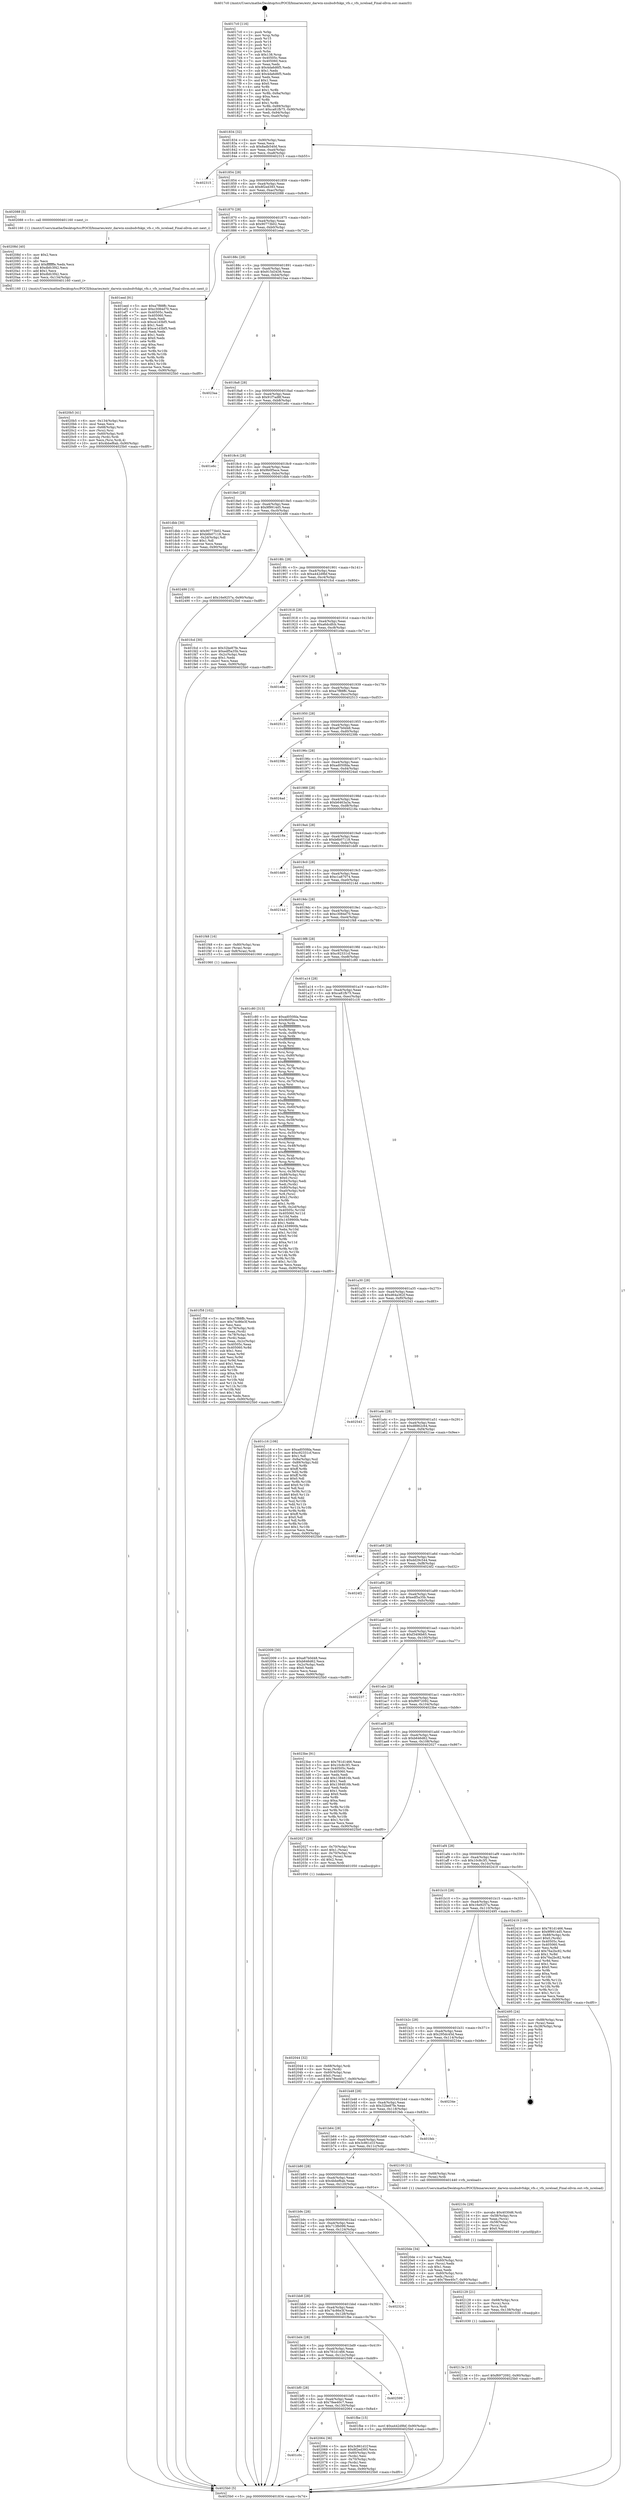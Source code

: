 digraph "0x4017c0" {
  label = "0x4017c0 (/mnt/c/Users/mathe/Desktop/tcc/POCII/binaries/extr_darwin-xnubsdvfskpi_vfs.c_vfs_isreload_Final-ollvm.out::main(0))"
  labelloc = "t"
  node[shape=record]

  Entry [label="",width=0.3,height=0.3,shape=circle,fillcolor=black,style=filled]
  "0x401834" [label="{
     0x401834 [32]\l
     | [instrs]\l
     &nbsp;&nbsp;0x401834 \<+6\>: mov -0x90(%rbp),%eax\l
     &nbsp;&nbsp;0x40183a \<+2\>: mov %eax,%ecx\l
     &nbsp;&nbsp;0x40183c \<+6\>: sub $0x8adb540d,%ecx\l
     &nbsp;&nbsp;0x401842 \<+6\>: mov %eax,-0xa4(%rbp)\l
     &nbsp;&nbsp;0x401848 \<+6\>: mov %ecx,-0xa8(%rbp)\l
     &nbsp;&nbsp;0x40184e \<+6\>: je 0000000000402315 \<main+0xb55\>\l
  }"]
  "0x402315" [label="{
     0x402315\l
  }", style=dashed]
  "0x401854" [label="{
     0x401854 [28]\l
     | [instrs]\l
     &nbsp;&nbsp;0x401854 \<+5\>: jmp 0000000000401859 \<main+0x99\>\l
     &nbsp;&nbsp;0x401859 \<+6\>: mov -0xa4(%rbp),%eax\l
     &nbsp;&nbsp;0x40185f \<+5\>: sub $0x8f2ed393,%eax\l
     &nbsp;&nbsp;0x401864 \<+6\>: mov %eax,-0xac(%rbp)\l
     &nbsp;&nbsp;0x40186a \<+6\>: je 0000000000402088 \<main+0x8c8\>\l
  }"]
  Exit [label="",width=0.3,height=0.3,shape=circle,fillcolor=black,style=filled,peripheries=2]
  "0x402088" [label="{
     0x402088 [5]\l
     | [instrs]\l
     &nbsp;&nbsp;0x402088 \<+5\>: call 0000000000401160 \<next_i\>\l
     | [calls]\l
     &nbsp;&nbsp;0x401160 \{1\} (/mnt/c/Users/mathe/Desktop/tcc/POCII/binaries/extr_darwin-xnubsdvfskpi_vfs.c_vfs_isreload_Final-ollvm.out::next_i)\l
  }"]
  "0x401870" [label="{
     0x401870 [28]\l
     | [instrs]\l
     &nbsp;&nbsp;0x401870 \<+5\>: jmp 0000000000401875 \<main+0xb5\>\l
     &nbsp;&nbsp;0x401875 \<+6\>: mov -0xa4(%rbp),%eax\l
     &nbsp;&nbsp;0x40187b \<+5\>: sub $0x90773b02,%eax\l
     &nbsp;&nbsp;0x401880 \<+6\>: mov %eax,-0xb0(%rbp)\l
     &nbsp;&nbsp;0x401886 \<+6\>: je 0000000000401eed \<main+0x72d\>\l
  }"]
  "0x40213e" [label="{
     0x40213e [15]\l
     | [instrs]\l
     &nbsp;&nbsp;0x40213e \<+10\>: movl $0xf6972092,-0x90(%rbp)\l
     &nbsp;&nbsp;0x402148 \<+5\>: jmp 00000000004025b0 \<main+0xdf0\>\l
  }"]
  "0x401eed" [label="{
     0x401eed [91]\l
     | [instrs]\l
     &nbsp;&nbsp;0x401eed \<+5\>: mov $0xa7f88ffc,%eax\l
     &nbsp;&nbsp;0x401ef2 \<+5\>: mov $0xc3084d70,%ecx\l
     &nbsp;&nbsp;0x401ef7 \<+7\>: mov 0x40505c,%edx\l
     &nbsp;&nbsp;0x401efe \<+7\>: mov 0x405060,%esi\l
     &nbsp;&nbsp;0x401f05 \<+2\>: mov %edx,%edi\l
     &nbsp;&nbsp;0x401f07 \<+6\>: sub $0xce1d3bf5,%edi\l
     &nbsp;&nbsp;0x401f0d \<+3\>: sub $0x1,%edi\l
     &nbsp;&nbsp;0x401f10 \<+6\>: add $0xce1d3bf5,%edi\l
     &nbsp;&nbsp;0x401f16 \<+3\>: imul %edi,%edx\l
     &nbsp;&nbsp;0x401f19 \<+3\>: and $0x1,%edx\l
     &nbsp;&nbsp;0x401f1c \<+3\>: cmp $0x0,%edx\l
     &nbsp;&nbsp;0x401f1f \<+4\>: sete %r8b\l
     &nbsp;&nbsp;0x401f23 \<+3\>: cmp $0xa,%esi\l
     &nbsp;&nbsp;0x401f26 \<+4\>: setl %r9b\l
     &nbsp;&nbsp;0x401f2a \<+3\>: mov %r8b,%r10b\l
     &nbsp;&nbsp;0x401f2d \<+3\>: and %r9b,%r10b\l
     &nbsp;&nbsp;0x401f30 \<+3\>: xor %r9b,%r8b\l
     &nbsp;&nbsp;0x401f33 \<+3\>: or %r8b,%r10b\l
     &nbsp;&nbsp;0x401f36 \<+4\>: test $0x1,%r10b\l
     &nbsp;&nbsp;0x401f3a \<+3\>: cmovne %ecx,%eax\l
     &nbsp;&nbsp;0x401f3d \<+6\>: mov %eax,-0x90(%rbp)\l
     &nbsp;&nbsp;0x401f43 \<+5\>: jmp 00000000004025b0 \<main+0xdf0\>\l
  }"]
  "0x40188c" [label="{
     0x40188c [28]\l
     | [instrs]\l
     &nbsp;&nbsp;0x40188c \<+5\>: jmp 0000000000401891 \<main+0xd1\>\l
     &nbsp;&nbsp;0x401891 \<+6\>: mov -0xa4(%rbp),%eax\l
     &nbsp;&nbsp;0x401897 \<+5\>: sub $0x915d3436,%eax\l
     &nbsp;&nbsp;0x40189c \<+6\>: mov %eax,-0xb4(%rbp)\l
     &nbsp;&nbsp;0x4018a2 \<+6\>: je 00000000004023aa \<main+0xbea\>\l
  }"]
  "0x402129" [label="{
     0x402129 [21]\l
     | [instrs]\l
     &nbsp;&nbsp;0x402129 \<+4\>: mov -0x68(%rbp),%rcx\l
     &nbsp;&nbsp;0x40212d \<+3\>: mov (%rcx),%rcx\l
     &nbsp;&nbsp;0x402130 \<+3\>: mov %rcx,%rdi\l
     &nbsp;&nbsp;0x402133 \<+6\>: mov %eax,-0x138(%rbp)\l
     &nbsp;&nbsp;0x402139 \<+5\>: call 0000000000401030 \<free@plt\>\l
     | [calls]\l
     &nbsp;&nbsp;0x401030 \{1\} (unknown)\l
  }"]
  "0x4023aa" [label="{
     0x4023aa\l
  }", style=dashed]
  "0x4018a8" [label="{
     0x4018a8 [28]\l
     | [instrs]\l
     &nbsp;&nbsp;0x4018a8 \<+5\>: jmp 00000000004018ad \<main+0xed\>\l
     &nbsp;&nbsp;0x4018ad \<+6\>: mov -0xa4(%rbp),%eax\l
     &nbsp;&nbsp;0x4018b3 \<+5\>: sub $0x91f7ad8f,%eax\l
     &nbsp;&nbsp;0x4018b8 \<+6\>: mov %eax,-0xb8(%rbp)\l
     &nbsp;&nbsp;0x4018be \<+6\>: je 0000000000401e6c \<main+0x6ac\>\l
  }"]
  "0x40210c" [label="{
     0x40210c [29]\l
     | [instrs]\l
     &nbsp;&nbsp;0x40210c \<+10\>: movabs $0x4030d6,%rdi\l
     &nbsp;&nbsp;0x402116 \<+4\>: mov -0x58(%rbp),%rcx\l
     &nbsp;&nbsp;0x40211a \<+2\>: mov %eax,(%rcx)\l
     &nbsp;&nbsp;0x40211c \<+4\>: mov -0x58(%rbp),%rcx\l
     &nbsp;&nbsp;0x402120 \<+2\>: mov (%rcx),%esi\l
     &nbsp;&nbsp;0x402122 \<+2\>: mov $0x0,%al\l
     &nbsp;&nbsp;0x402124 \<+5\>: call 0000000000401040 \<printf@plt\>\l
     | [calls]\l
     &nbsp;&nbsp;0x401040 \{1\} (unknown)\l
  }"]
  "0x401e6c" [label="{
     0x401e6c\l
  }", style=dashed]
  "0x4018c4" [label="{
     0x4018c4 [28]\l
     | [instrs]\l
     &nbsp;&nbsp;0x4018c4 \<+5\>: jmp 00000000004018c9 \<main+0x109\>\l
     &nbsp;&nbsp;0x4018c9 \<+6\>: mov -0xa4(%rbp),%eax\l
     &nbsp;&nbsp;0x4018cf \<+5\>: sub $0x9b0f5ece,%eax\l
     &nbsp;&nbsp;0x4018d4 \<+6\>: mov %eax,-0xbc(%rbp)\l
     &nbsp;&nbsp;0x4018da \<+6\>: je 0000000000401dbb \<main+0x5fb\>\l
  }"]
  "0x4020b5" [label="{
     0x4020b5 [41]\l
     | [instrs]\l
     &nbsp;&nbsp;0x4020b5 \<+6\>: mov -0x134(%rbp),%ecx\l
     &nbsp;&nbsp;0x4020bb \<+3\>: imul %eax,%ecx\l
     &nbsp;&nbsp;0x4020be \<+4\>: mov -0x68(%rbp),%rsi\l
     &nbsp;&nbsp;0x4020c2 \<+3\>: mov (%rsi),%rsi\l
     &nbsp;&nbsp;0x4020c5 \<+4\>: mov -0x60(%rbp),%rdi\l
     &nbsp;&nbsp;0x4020c9 \<+3\>: movslq (%rdi),%rdi\l
     &nbsp;&nbsp;0x4020cc \<+3\>: mov %ecx,(%rsi,%rdi,4)\l
     &nbsp;&nbsp;0x4020cf \<+10\>: movl $0x4bbef6ab,-0x90(%rbp)\l
     &nbsp;&nbsp;0x4020d9 \<+5\>: jmp 00000000004025b0 \<main+0xdf0\>\l
  }"]
  "0x401dbb" [label="{
     0x401dbb [30]\l
     | [instrs]\l
     &nbsp;&nbsp;0x401dbb \<+5\>: mov $0x90773b02,%eax\l
     &nbsp;&nbsp;0x401dc0 \<+5\>: mov $0xb6b07118,%ecx\l
     &nbsp;&nbsp;0x401dc5 \<+3\>: mov -0x2d(%rbp),%dl\l
     &nbsp;&nbsp;0x401dc8 \<+3\>: test $0x1,%dl\l
     &nbsp;&nbsp;0x401dcb \<+3\>: cmovne %ecx,%eax\l
     &nbsp;&nbsp;0x401dce \<+6\>: mov %eax,-0x90(%rbp)\l
     &nbsp;&nbsp;0x401dd4 \<+5\>: jmp 00000000004025b0 \<main+0xdf0\>\l
  }"]
  "0x4018e0" [label="{
     0x4018e0 [28]\l
     | [instrs]\l
     &nbsp;&nbsp;0x4018e0 \<+5\>: jmp 00000000004018e5 \<main+0x125\>\l
     &nbsp;&nbsp;0x4018e5 \<+6\>: mov -0xa4(%rbp),%eax\l
     &nbsp;&nbsp;0x4018eb \<+5\>: sub $0x9f9914d5,%eax\l
     &nbsp;&nbsp;0x4018f0 \<+6\>: mov %eax,-0xc0(%rbp)\l
     &nbsp;&nbsp;0x4018f6 \<+6\>: je 0000000000402486 \<main+0xcc6\>\l
  }"]
  "0x40208d" [label="{
     0x40208d [40]\l
     | [instrs]\l
     &nbsp;&nbsp;0x40208d \<+5\>: mov $0x2,%ecx\l
     &nbsp;&nbsp;0x402092 \<+1\>: cltd\l
     &nbsp;&nbsp;0x402093 \<+2\>: idiv %ecx\l
     &nbsp;&nbsp;0x402095 \<+6\>: imul $0xfffffffe,%edx,%ecx\l
     &nbsp;&nbsp;0x40209b \<+6\>: sub $0xdbfc3f42,%ecx\l
     &nbsp;&nbsp;0x4020a1 \<+3\>: add $0x1,%ecx\l
     &nbsp;&nbsp;0x4020a4 \<+6\>: add $0xdbfc3f42,%ecx\l
     &nbsp;&nbsp;0x4020aa \<+6\>: mov %ecx,-0x134(%rbp)\l
     &nbsp;&nbsp;0x4020b0 \<+5\>: call 0000000000401160 \<next_i\>\l
     | [calls]\l
     &nbsp;&nbsp;0x401160 \{1\} (/mnt/c/Users/mathe/Desktop/tcc/POCII/binaries/extr_darwin-xnubsdvfskpi_vfs.c_vfs_isreload_Final-ollvm.out::next_i)\l
  }"]
  "0x402486" [label="{
     0x402486 [15]\l
     | [instrs]\l
     &nbsp;&nbsp;0x402486 \<+10\>: movl $0x16e9257a,-0x90(%rbp)\l
     &nbsp;&nbsp;0x402490 \<+5\>: jmp 00000000004025b0 \<main+0xdf0\>\l
  }"]
  "0x4018fc" [label="{
     0x4018fc [28]\l
     | [instrs]\l
     &nbsp;&nbsp;0x4018fc \<+5\>: jmp 0000000000401901 \<main+0x141\>\l
     &nbsp;&nbsp;0x401901 \<+6\>: mov -0xa4(%rbp),%eax\l
     &nbsp;&nbsp;0x401907 \<+5\>: sub $0xa442d9bf,%eax\l
     &nbsp;&nbsp;0x40190c \<+6\>: mov %eax,-0xc4(%rbp)\l
     &nbsp;&nbsp;0x401912 \<+6\>: je 0000000000401fcd \<main+0x80d\>\l
  }"]
  "0x401c0c" [label="{
     0x401c0c\l
  }", style=dashed]
  "0x401fcd" [label="{
     0x401fcd [30]\l
     | [instrs]\l
     &nbsp;&nbsp;0x401fcd \<+5\>: mov $0x32be87fe,%eax\l
     &nbsp;&nbsp;0x401fd2 \<+5\>: mov $0xedf5a35b,%ecx\l
     &nbsp;&nbsp;0x401fd7 \<+3\>: mov -0x2c(%rbp),%edx\l
     &nbsp;&nbsp;0x401fda \<+3\>: cmp $0x1,%edx\l
     &nbsp;&nbsp;0x401fdd \<+3\>: cmovl %ecx,%eax\l
     &nbsp;&nbsp;0x401fe0 \<+6\>: mov %eax,-0x90(%rbp)\l
     &nbsp;&nbsp;0x401fe6 \<+5\>: jmp 00000000004025b0 \<main+0xdf0\>\l
  }"]
  "0x401918" [label="{
     0x401918 [28]\l
     | [instrs]\l
     &nbsp;&nbsp;0x401918 \<+5\>: jmp 000000000040191d \<main+0x15d\>\l
     &nbsp;&nbsp;0x40191d \<+6\>: mov -0xa4(%rbp),%eax\l
     &nbsp;&nbsp;0x401923 \<+5\>: sub $0xa6dcdfcb,%eax\l
     &nbsp;&nbsp;0x401928 \<+6\>: mov %eax,-0xc8(%rbp)\l
     &nbsp;&nbsp;0x40192e \<+6\>: je 0000000000401ede \<main+0x71e\>\l
  }"]
  "0x402064" [label="{
     0x402064 [36]\l
     | [instrs]\l
     &nbsp;&nbsp;0x402064 \<+5\>: mov $0x3c861d1f,%eax\l
     &nbsp;&nbsp;0x402069 \<+5\>: mov $0x8f2ed393,%ecx\l
     &nbsp;&nbsp;0x40206e \<+4\>: mov -0x60(%rbp),%rdx\l
     &nbsp;&nbsp;0x402072 \<+2\>: mov (%rdx),%esi\l
     &nbsp;&nbsp;0x402074 \<+4\>: mov -0x70(%rbp),%rdx\l
     &nbsp;&nbsp;0x402078 \<+2\>: cmp (%rdx),%esi\l
     &nbsp;&nbsp;0x40207a \<+3\>: cmovl %ecx,%eax\l
     &nbsp;&nbsp;0x40207d \<+6\>: mov %eax,-0x90(%rbp)\l
     &nbsp;&nbsp;0x402083 \<+5\>: jmp 00000000004025b0 \<main+0xdf0\>\l
  }"]
  "0x401ede" [label="{
     0x401ede\l
  }", style=dashed]
  "0x401934" [label="{
     0x401934 [28]\l
     | [instrs]\l
     &nbsp;&nbsp;0x401934 \<+5\>: jmp 0000000000401939 \<main+0x179\>\l
     &nbsp;&nbsp;0x401939 \<+6\>: mov -0xa4(%rbp),%eax\l
     &nbsp;&nbsp;0x40193f \<+5\>: sub $0xa7f88ffc,%eax\l
     &nbsp;&nbsp;0x401944 \<+6\>: mov %eax,-0xcc(%rbp)\l
     &nbsp;&nbsp;0x40194a \<+6\>: je 0000000000402513 \<main+0xd53\>\l
  }"]
  "0x401bf0" [label="{
     0x401bf0 [28]\l
     | [instrs]\l
     &nbsp;&nbsp;0x401bf0 \<+5\>: jmp 0000000000401bf5 \<main+0x435\>\l
     &nbsp;&nbsp;0x401bf5 \<+6\>: mov -0xa4(%rbp),%eax\l
     &nbsp;&nbsp;0x401bfb \<+5\>: sub $0x78ee40c7,%eax\l
     &nbsp;&nbsp;0x401c00 \<+6\>: mov %eax,-0x130(%rbp)\l
     &nbsp;&nbsp;0x401c06 \<+6\>: je 0000000000402064 \<main+0x8a4\>\l
  }"]
  "0x402513" [label="{
     0x402513\l
  }", style=dashed]
  "0x401950" [label="{
     0x401950 [28]\l
     | [instrs]\l
     &nbsp;&nbsp;0x401950 \<+5\>: jmp 0000000000401955 \<main+0x195\>\l
     &nbsp;&nbsp;0x401955 \<+6\>: mov -0xa4(%rbp),%eax\l
     &nbsp;&nbsp;0x40195b \<+5\>: sub $0xa87b0d48,%eax\l
     &nbsp;&nbsp;0x401960 \<+6\>: mov %eax,-0xd0(%rbp)\l
     &nbsp;&nbsp;0x401966 \<+6\>: je 000000000040239b \<main+0xbdb\>\l
  }"]
  "0x402599" [label="{
     0x402599\l
  }", style=dashed]
  "0x40239b" [label="{
     0x40239b\l
  }", style=dashed]
  "0x40196c" [label="{
     0x40196c [28]\l
     | [instrs]\l
     &nbsp;&nbsp;0x40196c \<+5\>: jmp 0000000000401971 \<main+0x1b1\>\l
     &nbsp;&nbsp;0x401971 \<+6\>: mov -0xa4(%rbp),%eax\l
     &nbsp;&nbsp;0x401977 \<+5\>: sub $0xad050fda,%eax\l
     &nbsp;&nbsp;0x40197c \<+6\>: mov %eax,-0xd4(%rbp)\l
     &nbsp;&nbsp;0x401982 \<+6\>: je 00000000004024ad \<main+0xced\>\l
  }"]
  "0x402044" [label="{
     0x402044 [32]\l
     | [instrs]\l
     &nbsp;&nbsp;0x402044 \<+4\>: mov -0x68(%rbp),%rdi\l
     &nbsp;&nbsp;0x402048 \<+3\>: mov %rax,(%rdi)\l
     &nbsp;&nbsp;0x40204b \<+4\>: mov -0x60(%rbp),%rax\l
     &nbsp;&nbsp;0x40204f \<+6\>: movl $0x0,(%rax)\l
     &nbsp;&nbsp;0x402055 \<+10\>: movl $0x78ee40c7,-0x90(%rbp)\l
     &nbsp;&nbsp;0x40205f \<+5\>: jmp 00000000004025b0 \<main+0xdf0\>\l
  }"]
  "0x4024ad" [label="{
     0x4024ad\l
  }", style=dashed]
  "0x401988" [label="{
     0x401988 [28]\l
     | [instrs]\l
     &nbsp;&nbsp;0x401988 \<+5\>: jmp 000000000040198d \<main+0x1cd\>\l
     &nbsp;&nbsp;0x40198d \<+6\>: mov -0xa4(%rbp),%eax\l
     &nbsp;&nbsp;0x401993 \<+5\>: sub $0xb6463a3a,%eax\l
     &nbsp;&nbsp;0x401998 \<+6\>: mov %eax,-0xd8(%rbp)\l
     &nbsp;&nbsp;0x40199e \<+6\>: je 000000000040218a \<main+0x9ca\>\l
  }"]
  "0x401bd4" [label="{
     0x401bd4 [28]\l
     | [instrs]\l
     &nbsp;&nbsp;0x401bd4 \<+5\>: jmp 0000000000401bd9 \<main+0x419\>\l
     &nbsp;&nbsp;0x401bd9 \<+6\>: mov -0xa4(%rbp),%eax\l
     &nbsp;&nbsp;0x401bdf \<+5\>: sub $0x781d1466,%eax\l
     &nbsp;&nbsp;0x401be4 \<+6\>: mov %eax,-0x12c(%rbp)\l
     &nbsp;&nbsp;0x401bea \<+6\>: je 0000000000402599 \<main+0xdd9\>\l
  }"]
  "0x40218a" [label="{
     0x40218a\l
  }", style=dashed]
  "0x4019a4" [label="{
     0x4019a4 [28]\l
     | [instrs]\l
     &nbsp;&nbsp;0x4019a4 \<+5\>: jmp 00000000004019a9 \<main+0x1e9\>\l
     &nbsp;&nbsp;0x4019a9 \<+6\>: mov -0xa4(%rbp),%eax\l
     &nbsp;&nbsp;0x4019af \<+5\>: sub $0xb6b07118,%eax\l
     &nbsp;&nbsp;0x4019b4 \<+6\>: mov %eax,-0xdc(%rbp)\l
     &nbsp;&nbsp;0x4019ba \<+6\>: je 0000000000401dd9 \<main+0x619\>\l
  }"]
  "0x401fbe" [label="{
     0x401fbe [15]\l
     | [instrs]\l
     &nbsp;&nbsp;0x401fbe \<+10\>: movl $0xa442d9bf,-0x90(%rbp)\l
     &nbsp;&nbsp;0x401fc8 \<+5\>: jmp 00000000004025b0 \<main+0xdf0\>\l
  }"]
  "0x401dd9" [label="{
     0x401dd9\l
  }", style=dashed]
  "0x4019c0" [label="{
     0x4019c0 [28]\l
     | [instrs]\l
     &nbsp;&nbsp;0x4019c0 \<+5\>: jmp 00000000004019c5 \<main+0x205\>\l
     &nbsp;&nbsp;0x4019c5 \<+6\>: mov -0xa4(%rbp),%eax\l
     &nbsp;&nbsp;0x4019cb \<+5\>: sub $0xc1a87074,%eax\l
     &nbsp;&nbsp;0x4019d0 \<+6\>: mov %eax,-0xe0(%rbp)\l
     &nbsp;&nbsp;0x4019d6 \<+6\>: je 000000000040214d \<main+0x98d\>\l
  }"]
  "0x401bb8" [label="{
     0x401bb8 [28]\l
     | [instrs]\l
     &nbsp;&nbsp;0x401bb8 \<+5\>: jmp 0000000000401bbd \<main+0x3fd\>\l
     &nbsp;&nbsp;0x401bbd \<+6\>: mov -0xa4(%rbp),%eax\l
     &nbsp;&nbsp;0x401bc3 \<+5\>: sub $0x74c86e3f,%eax\l
     &nbsp;&nbsp;0x401bc8 \<+6\>: mov %eax,-0x128(%rbp)\l
     &nbsp;&nbsp;0x401bce \<+6\>: je 0000000000401fbe \<main+0x7fe\>\l
  }"]
  "0x40214d" [label="{
     0x40214d\l
  }", style=dashed]
  "0x4019dc" [label="{
     0x4019dc [28]\l
     | [instrs]\l
     &nbsp;&nbsp;0x4019dc \<+5\>: jmp 00000000004019e1 \<main+0x221\>\l
     &nbsp;&nbsp;0x4019e1 \<+6\>: mov -0xa4(%rbp),%eax\l
     &nbsp;&nbsp;0x4019e7 \<+5\>: sub $0xc3084d70,%eax\l
     &nbsp;&nbsp;0x4019ec \<+6\>: mov %eax,-0xe4(%rbp)\l
     &nbsp;&nbsp;0x4019f2 \<+6\>: je 0000000000401f48 \<main+0x788\>\l
  }"]
  "0x402324" [label="{
     0x402324\l
  }", style=dashed]
  "0x401f48" [label="{
     0x401f48 [16]\l
     | [instrs]\l
     &nbsp;&nbsp;0x401f48 \<+4\>: mov -0x80(%rbp),%rax\l
     &nbsp;&nbsp;0x401f4c \<+3\>: mov (%rax),%rax\l
     &nbsp;&nbsp;0x401f4f \<+4\>: mov 0x8(%rax),%rdi\l
     &nbsp;&nbsp;0x401f53 \<+5\>: call 0000000000401060 \<atoi@plt\>\l
     | [calls]\l
     &nbsp;&nbsp;0x401060 \{1\} (unknown)\l
  }"]
  "0x4019f8" [label="{
     0x4019f8 [28]\l
     | [instrs]\l
     &nbsp;&nbsp;0x4019f8 \<+5\>: jmp 00000000004019fd \<main+0x23d\>\l
     &nbsp;&nbsp;0x4019fd \<+6\>: mov -0xa4(%rbp),%eax\l
     &nbsp;&nbsp;0x401a03 \<+5\>: sub $0xc92331cf,%eax\l
     &nbsp;&nbsp;0x401a08 \<+6\>: mov %eax,-0xe8(%rbp)\l
     &nbsp;&nbsp;0x401a0e \<+6\>: je 0000000000401c80 \<main+0x4c0\>\l
  }"]
  "0x401b9c" [label="{
     0x401b9c [28]\l
     | [instrs]\l
     &nbsp;&nbsp;0x401b9c \<+5\>: jmp 0000000000401ba1 \<main+0x3e1\>\l
     &nbsp;&nbsp;0x401ba1 \<+6\>: mov -0xa4(%rbp),%eax\l
     &nbsp;&nbsp;0x401ba7 \<+5\>: sub $0x713fb099,%eax\l
     &nbsp;&nbsp;0x401bac \<+6\>: mov %eax,-0x124(%rbp)\l
     &nbsp;&nbsp;0x401bb2 \<+6\>: je 0000000000402324 \<main+0xb64\>\l
  }"]
  "0x401c80" [label="{
     0x401c80 [315]\l
     | [instrs]\l
     &nbsp;&nbsp;0x401c80 \<+5\>: mov $0xad050fda,%eax\l
     &nbsp;&nbsp;0x401c85 \<+5\>: mov $0x9b0f5ece,%ecx\l
     &nbsp;&nbsp;0x401c8a \<+3\>: mov %rsp,%rdx\l
     &nbsp;&nbsp;0x401c8d \<+4\>: add $0xfffffffffffffff0,%rdx\l
     &nbsp;&nbsp;0x401c91 \<+3\>: mov %rdx,%rsp\l
     &nbsp;&nbsp;0x401c94 \<+7\>: mov %rdx,-0x88(%rbp)\l
     &nbsp;&nbsp;0x401c9b \<+3\>: mov %rsp,%rdx\l
     &nbsp;&nbsp;0x401c9e \<+4\>: add $0xfffffffffffffff0,%rdx\l
     &nbsp;&nbsp;0x401ca2 \<+3\>: mov %rdx,%rsp\l
     &nbsp;&nbsp;0x401ca5 \<+3\>: mov %rsp,%rsi\l
     &nbsp;&nbsp;0x401ca8 \<+4\>: add $0xfffffffffffffff0,%rsi\l
     &nbsp;&nbsp;0x401cac \<+3\>: mov %rsi,%rsp\l
     &nbsp;&nbsp;0x401caf \<+4\>: mov %rsi,-0x80(%rbp)\l
     &nbsp;&nbsp;0x401cb3 \<+3\>: mov %rsp,%rsi\l
     &nbsp;&nbsp;0x401cb6 \<+4\>: add $0xfffffffffffffff0,%rsi\l
     &nbsp;&nbsp;0x401cba \<+3\>: mov %rsi,%rsp\l
     &nbsp;&nbsp;0x401cbd \<+4\>: mov %rsi,-0x78(%rbp)\l
     &nbsp;&nbsp;0x401cc1 \<+3\>: mov %rsp,%rsi\l
     &nbsp;&nbsp;0x401cc4 \<+4\>: add $0xfffffffffffffff0,%rsi\l
     &nbsp;&nbsp;0x401cc8 \<+3\>: mov %rsi,%rsp\l
     &nbsp;&nbsp;0x401ccb \<+4\>: mov %rsi,-0x70(%rbp)\l
     &nbsp;&nbsp;0x401ccf \<+3\>: mov %rsp,%rsi\l
     &nbsp;&nbsp;0x401cd2 \<+4\>: add $0xfffffffffffffff0,%rsi\l
     &nbsp;&nbsp;0x401cd6 \<+3\>: mov %rsi,%rsp\l
     &nbsp;&nbsp;0x401cd9 \<+4\>: mov %rsi,-0x68(%rbp)\l
     &nbsp;&nbsp;0x401cdd \<+3\>: mov %rsp,%rsi\l
     &nbsp;&nbsp;0x401ce0 \<+4\>: add $0xfffffffffffffff0,%rsi\l
     &nbsp;&nbsp;0x401ce4 \<+3\>: mov %rsi,%rsp\l
     &nbsp;&nbsp;0x401ce7 \<+4\>: mov %rsi,-0x60(%rbp)\l
     &nbsp;&nbsp;0x401ceb \<+3\>: mov %rsp,%rsi\l
     &nbsp;&nbsp;0x401cee \<+4\>: add $0xfffffffffffffff0,%rsi\l
     &nbsp;&nbsp;0x401cf2 \<+3\>: mov %rsi,%rsp\l
     &nbsp;&nbsp;0x401cf5 \<+4\>: mov %rsi,-0x58(%rbp)\l
     &nbsp;&nbsp;0x401cf9 \<+3\>: mov %rsp,%rsi\l
     &nbsp;&nbsp;0x401cfc \<+4\>: add $0xfffffffffffffff0,%rsi\l
     &nbsp;&nbsp;0x401d00 \<+3\>: mov %rsi,%rsp\l
     &nbsp;&nbsp;0x401d03 \<+4\>: mov %rsi,-0x50(%rbp)\l
     &nbsp;&nbsp;0x401d07 \<+3\>: mov %rsp,%rsi\l
     &nbsp;&nbsp;0x401d0a \<+4\>: add $0xfffffffffffffff0,%rsi\l
     &nbsp;&nbsp;0x401d0e \<+3\>: mov %rsi,%rsp\l
     &nbsp;&nbsp;0x401d11 \<+4\>: mov %rsi,-0x48(%rbp)\l
     &nbsp;&nbsp;0x401d15 \<+3\>: mov %rsp,%rsi\l
     &nbsp;&nbsp;0x401d18 \<+4\>: add $0xfffffffffffffff0,%rsi\l
     &nbsp;&nbsp;0x401d1c \<+3\>: mov %rsi,%rsp\l
     &nbsp;&nbsp;0x401d1f \<+4\>: mov %rsi,-0x40(%rbp)\l
     &nbsp;&nbsp;0x401d23 \<+3\>: mov %rsp,%rsi\l
     &nbsp;&nbsp;0x401d26 \<+4\>: add $0xfffffffffffffff0,%rsi\l
     &nbsp;&nbsp;0x401d2a \<+3\>: mov %rsi,%rsp\l
     &nbsp;&nbsp;0x401d2d \<+4\>: mov %rsi,-0x38(%rbp)\l
     &nbsp;&nbsp;0x401d31 \<+7\>: mov -0x88(%rbp),%rsi\l
     &nbsp;&nbsp;0x401d38 \<+6\>: movl $0x0,(%rsi)\l
     &nbsp;&nbsp;0x401d3e \<+6\>: mov -0x94(%rbp),%edi\l
     &nbsp;&nbsp;0x401d44 \<+2\>: mov %edi,(%rdx)\l
     &nbsp;&nbsp;0x401d46 \<+4\>: mov -0x80(%rbp),%rsi\l
     &nbsp;&nbsp;0x401d4a \<+7\>: mov -0xa0(%rbp),%r8\l
     &nbsp;&nbsp;0x401d51 \<+3\>: mov %r8,(%rsi)\l
     &nbsp;&nbsp;0x401d54 \<+3\>: cmpl $0x2,(%rdx)\l
     &nbsp;&nbsp;0x401d57 \<+4\>: setne %r9b\l
     &nbsp;&nbsp;0x401d5b \<+4\>: and $0x1,%r9b\l
     &nbsp;&nbsp;0x401d5f \<+4\>: mov %r9b,-0x2d(%rbp)\l
     &nbsp;&nbsp;0x401d63 \<+8\>: mov 0x40505c,%r10d\l
     &nbsp;&nbsp;0x401d6b \<+8\>: mov 0x405060,%r11d\l
     &nbsp;&nbsp;0x401d73 \<+3\>: mov %r10d,%ebx\l
     &nbsp;&nbsp;0x401d76 \<+6\>: add $0x1459900b,%ebx\l
     &nbsp;&nbsp;0x401d7c \<+3\>: sub $0x1,%ebx\l
     &nbsp;&nbsp;0x401d7f \<+6\>: sub $0x1459900b,%ebx\l
     &nbsp;&nbsp;0x401d85 \<+4\>: imul %ebx,%r10d\l
     &nbsp;&nbsp;0x401d89 \<+4\>: and $0x1,%r10d\l
     &nbsp;&nbsp;0x401d8d \<+4\>: cmp $0x0,%r10d\l
     &nbsp;&nbsp;0x401d91 \<+4\>: sete %r9b\l
     &nbsp;&nbsp;0x401d95 \<+4\>: cmp $0xa,%r11d\l
     &nbsp;&nbsp;0x401d99 \<+4\>: setl %r14b\l
     &nbsp;&nbsp;0x401d9d \<+3\>: mov %r9b,%r15b\l
     &nbsp;&nbsp;0x401da0 \<+3\>: and %r14b,%r15b\l
     &nbsp;&nbsp;0x401da3 \<+3\>: xor %r14b,%r9b\l
     &nbsp;&nbsp;0x401da6 \<+3\>: or %r9b,%r15b\l
     &nbsp;&nbsp;0x401da9 \<+4\>: test $0x1,%r15b\l
     &nbsp;&nbsp;0x401dad \<+3\>: cmovne %ecx,%eax\l
     &nbsp;&nbsp;0x401db0 \<+6\>: mov %eax,-0x90(%rbp)\l
     &nbsp;&nbsp;0x401db6 \<+5\>: jmp 00000000004025b0 \<main+0xdf0\>\l
  }"]
  "0x401a14" [label="{
     0x401a14 [28]\l
     | [instrs]\l
     &nbsp;&nbsp;0x401a14 \<+5\>: jmp 0000000000401a19 \<main+0x259\>\l
     &nbsp;&nbsp;0x401a19 \<+6\>: mov -0xa4(%rbp),%eax\l
     &nbsp;&nbsp;0x401a1f \<+5\>: sub $0xca81fb75,%eax\l
     &nbsp;&nbsp;0x401a24 \<+6\>: mov %eax,-0xec(%rbp)\l
     &nbsp;&nbsp;0x401a2a \<+6\>: je 0000000000401c16 \<main+0x456\>\l
  }"]
  "0x4020de" [label="{
     0x4020de [34]\l
     | [instrs]\l
     &nbsp;&nbsp;0x4020de \<+2\>: xor %eax,%eax\l
     &nbsp;&nbsp;0x4020e0 \<+4\>: mov -0x60(%rbp),%rcx\l
     &nbsp;&nbsp;0x4020e4 \<+2\>: mov (%rcx),%edx\l
     &nbsp;&nbsp;0x4020e6 \<+3\>: sub $0x1,%eax\l
     &nbsp;&nbsp;0x4020e9 \<+2\>: sub %eax,%edx\l
     &nbsp;&nbsp;0x4020eb \<+4\>: mov -0x60(%rbp),%rcx\l
     &nbsp;&nbsp;0x4020ef \<+2\>: mov %edx,(%rcx)\l
     &nbsp;&nbsp;0x4020f1 \<+10\>: movl $0x78ee40c7,-0x90(%rbp)\l
     &nbsp;&nbsp;0x4020fb \<+5\>: jmp 00000000004025b0 \<main+0xdf0\>\l
  }"]
  "0x401c16" [label="{
     0x401c16 [106]\l
     | [instrs]\l
     &nbsp;&nbsp;0x401c16 \<+5\>: mov $0xad050fda,%eax\l
     &nbsp;&nbsp;0x401c1b \<+5\>: mov $0xc92331cf,%ecx\l
     &nbsp;&nbsp;0x401c20 \<+2\>: mov $0x1,%dl\l
     &nbsp;&nbsp;0x401c22 \<+7\>: mov -0x8a(%rbp),%sil\l
     &nbsp;&nbsp;0x401c29 \<+7\>: mov -0x89(%rbp),%dil\l
     &nbsp;&nbsp;0x401c30 \<+3\>: mov %sil,%r8b\l
     &nbsp;&nbsp;0x401c33 \<+4\>: xor $0xff,%r8b\l
     &nbsp;&nbsp;0x401c37 \<+3\>: mov %dil,%r9b\l
     &nbsp;&nbsp;0x401c3a \<+4\>: xor $0xff,%r9b\l
     &nbsp;&nbsp;0x401c3e \<+3\>: xor $0x0,%dl\l
     &nbsp;&nbsp;0x401c41 \<+3\>: mov %r8b,%r10b\l
     &nbsp;&nbsp;0x401c44 \<+4\>: and $0x0,%r10b\l
     &nbsp;&nbsp;0x401c48 \<+3\>: and %dl,%sil\l
     &nbsp;&nbsp;0x401c4b \<+3\>: mov %r9b,%r11b\l
     &nbsp;&nbsp;0x401c4e \<+4\>: and $0x0,%r11b\l
     &nbsp;&nbsp;0x401c52 \<+3\>: and %dl,%dil\l
     &nbsp;&nbsp;0x401c55 \<+3\>: or %sil,%r10b\l
     &nbsp;&nbsp;0x401c58 \<+3\>: or %dil,%r11b\l
     &nbsp;&nbsp;0x401c5b \<+3\>: xor %r11b,%r10b\l
     &nbsp;&nbsp;0x401c5e \<+3\>: or %r9b,%r8b\l
     &nbsp;&nbsp;0x401c61 \<+4\>: xor $0xff,%r8b\l
     &nbsp;&nbsp;0x401c65 \<+3\>: or $0x0,%dl\l
     &nbsp;&nbsp;0x401c68 \<+3\>: and %dl,%r8b\l
     &nbsp;&nbsp;0x401c6b \<+3\>: or %r8b,%r10b\l
     &nbsp;&nbsp;0x401c6e \<+4\>: test $0x1,%r10b\l
     &nbsp;&nbsp;0x401c72 \<+3\>: cmovne %ecx,%eax\l
     &nbsp;&nbsp;0x401c75 \<+6\>: mov %eax,-0x90(%rbp)\l
     &nbsp;&nbsp;0x401c7b \<+5\>: jmp 00000000004025b0 \<main+0xdf0\>\l
  }"]
  "0x401a30" [label="{
     0x401a30 [28]\l
     | [instrs]\l
     &nbsp;&nbsp;0x401a30 \<+5\>: jmp 0000000000401a35 \<main+0x275\>\l
     &nbsp;&nbsp;0x401a35 \<+6\>: mov -0xa4(%rbp),%eax\l
     &nbsp;&nbsp;0x401a3b \<+5\>: sub $0xd64a362f,%eax\l
     &nbsp;&nbsp;0x401a40 \<+6\>: mov %eax,-0xf0(%rbp)\l
     &nbsp;&nbsp;0x401a46 \<+6\>: je 0000000000402543 \<main+0xd83\>\l
  }"]
  "0x4025b0" [label="{
     0x4025b0 [5]\l
     | [instrs]\l
     &nbsp;&nbsp;0x4025b0 \<+5\>: jmp 0000000000401834 \<main+0x74\>\l
  }"]
  "0x4017c0" [label="{
     0x4017c0 [116]\l
     | [instrs]\l
     &nbsp;&nbsp;0x4017c0 \<+1\>: push %rbp\l
     &nbsp;&nbsp;0x4017c1 \<+3\>: mov %rsp,%rbp\l
     &nbsp;&nbsp;0x4017c4 \<+2\>: push %r15\l
     &nbsp;&nbsp;0x4017c6 \<+2\>: push %r14\l
     &nbsp;&nbsp;0x4017c8 \<+2\>: push %r13\l
     &nbsp;&nbsp;0x4017ca \<+2\>: push %r12\l
     &nbsp;&nbsp;0x4017cc \<+1\>: push %rbx\l
     &nbsp;&nbsp;0x4017cd \<+7\>: sub $0x138,%rsp\l
     &nbsp;&nbsp;0x4017d4 \<+7\>: mov 0x40505c,%eax\l
     &nbsp;&nbsp;0x4017db \<+7\>: mov 0x405060,%ecx\l
     &nbsp;&nbsp;0x4017e2 \<+2\>: mov %eax,%edx\l
     &nbsp;&nbsp;0x4017e4 \<+6\>: sub $0x4da6d6f5,%edx\l
     &nbsp;&nbsp;0x4017ea \<+3\>: sub $0x1,%edx\l
     &nbsp;&nbsp;0x4017ed \<+6\>: add $0x4da6d6f5,%edx\l
     &nbsp;&nbsp;0x4017f3 \<+3\>: imul %edx,%eax\l
     &nbsp;&nbsp;0x4017f6 \<+3\>: and $0x1,%eax\l
     &nbsp;&nbsp;0x4017f9 \<+3\>: cmp $0x0,%eax\l
     &nbsp;&nbsp;0x4017fc \<+4\>: sete %r8b\l
     &nbsp;&nbsp;0x401800 \<+4\>: and $0x1,%r8b\l
     &nbsp;&nbsp;0x401804 \<+7\>: mov %r8b,-0x8a(%rbp)\l
     &nbsp;&nbsp;0x40180b \<+3\>: cmp $0xa,%ecx\l
     &nbsp;&nbsp;0x40180e \<+4\>: setl %r8b\l
     &nbsp;&nbsp;0x401812 \<+4\>: and $0x1,%r8b\l
     &nbsp;&nbsp;0x401816 \<+7\>: mov %r8b,-0x89(%rbp)\l
     &nbsp;&nbsp;0x40181d \<+10\>: movl $0xca81fb75,-0x90(%rbp)\l
     &nbsp;&nbsp;0x401827 \<+6\>: mov %edi,-0x94(%rbp)\l
     &nbsp;&nbsp;0x40182d \<+7\>: mov %rsi,-0xa0(%rbp)\l
  }"]
  "0x401b80" [label="{
     0x401b80 [28]\l
     | [instrs]\l
     &nbsp;&nbsp;0x401b80 \<+5\>: jmp 0000000000401b85 \<main+0x3c5\>\l
     &nbsp;&nbsp;0x401b85 \<+6\>: mov -0xa4(%rbp),%eax\l
     &nbsp;&nbsp;0x401b8b \<+5\>: sub $0x4bbef6ab,%eax\l
     &nbsp;&nbsp;0x401b90 \<+6\>: mov %eax,-0x120(%rbp)\l
     &nbsp;&nbsp;0x401b96 \<+6\>: je 00000000004020de \<main+0x91e\>\l
  }"]
  "0x401f58" [label="{
     0x401f58 [102]\l
     | [instrs]\l
     &nbsp;&nbsp;0x401f58 \<+5\>: mov $0xa7f88ffc,%ecx\l
     &nbsp;&nbsp;0x401f5d \<+5\>: mov $0x74c86e3f,%edx\l
     &nbsp;&nbsp;0x401f62 \<+2\>: xor %esi,%esi\l
     &nbsp;&nbsp;0x401f64 \<+4\>: mov -0x78(%rbp),%rdi\l
     &nbsp;&nbsp;0x401f68 \<+2\>: mov %eax,(%rdi)\l
     &nbsp;&nbsp;0x401f6a \<+4\>: mov -0x78(%rbp),%rdi\l
     &nbsp;&nbsp;0x401f6e \<+2\>: mov (%rdi),%eax\l
     &nbsp;&nbsp;0x401f70 \<+3\>: mov %eax,-0x2c(%rbp)\l
     &nbsp;&nbsp;0x401f73 \<+7\>: mov 0x40505c,%eax\l
     &nbsp;&nbsp;0x401f7a \<+8\>: mov 0x405060,%r8d\l
     &nbsp;&nbsp;0x401f82 \<+3\>: sub $0x1,%esi\l
     &nbsp;&nbsp;0x401f85 \<+3\>: mov %eax,%r9d\l
     &nbsp;&nbsp;0x401f88 \<+3\>: add %esi,%r9d\l
     &nbsp;&nbsp;0x401f8b \<+4\>: imul %r9d,%eax\l
     &nbsp;&nbsp;0x401f8f \<+3\>: and $0x1,%eax\l
     &nbsp;&nbsp;0x401f92 \<+3\>: cmp $0x0,%eax\l
     &nbsp;&nbsp;0x401f95 \<+4\>: sete %r10b\l
     &nbsp;&nbsp;0x401f99 \<+4\>: cmp $0xa,%r8d\l
     &nbsp;&nbsp;0x401f9d \<+4\>: setl %r11b\l
     &nbsp;&nbsp;0x401fa1 \<+3\>: mov %r10b,%bl\l
     &nbsp;&nbsp;0x401fa4 \<+3\>: and %r11b,%bl\l
     &nbsp;&nbsp;0x401fa7 \<+3\>: xor %r11b,%r10b\l
     &nbsp;&nbsp;0x401faa \<+3\>: or %r10b,%bl\l
     &nbsp;&nbsp;0x401fad \<+3\>: test $0x1,%bl\l
     &nbsp;&nbsp;0x401fb0 \<+3\>: cmovne %edx,%ecx\l
     &nbsp;&nbsp;0x401fb3 \<+6\>: mov %ecx,-0x90(%rbp)\l
     &nbsp;&nbsp;0x401fb9 \<+5\>: jmp 00000000004025b0 \<main+0xdf0\>\l
  }"]
  "0x402100" [label="{
     0x402100 [12]\l
     | [instrs]\l
     &nbsp;&nbsp;0x402100 \<+4\>: mov -0x68(%rbp),%rax\l
     &nbsp;&nbsp;0x402104 \<+3\>: mov (%rax),%rdi\l
     &nbsp;&nbsp;0x402107 \<+5\>: call 0000000000401440 \<vfs_isreload\>\l
     | [calls]\l
     &nbsp;&nbsp;0x401440 \{1\} (/mnt/c/Users/mathe/Desktop/tcc/POCII/binaries/extr_darwin-xnubsdvfskpi_vfs.c_vfs_isreload_Final-ollvm.out::vfs_isreload)\l
  }"]
  "0x402543" [label="{
     0x402543\l
  }", style=dashed]
  "0x401a4c" [label="{
     0x401a4c [28]\l
     | [instrs]\l
     &nbsp;&nbsp;0x401a4c \<+5\>: jmp 0000000000401a51 \<main+0x291\>\l
     &nbsp;&nbsp;0x401a51 \<+6\>: mov -0xa4(%rbp),%eax\l
     &nbsp;&nbsp;0x401a57 \<+5\>: sub $0xd8862c64,%eax\l
     &nbsp;&nbsp;0x401a5c \<+6\>: mov %eax,-0xf4(%rbp)\l
     &nbsp;&nbsp;0x401a62 \<+6\>: je 00000000004021ae \<main+0x9ee\>\l
  }"]
  "0x401b64" [label="{
     0x401b64 [28]\l
     | [instrs]\l
     &nbsp;&nbsp;0x401b64 \<+5\>: jmp 0000000000401b69 \<main+0x3a9\>\l
     &nbsp;&nbsp;0x401b69 \<+6\>: mov -0xa4(%rbp),%eax\l
     &nbsp;&nbsp;0x401b6f \<+5\>: sub $0x3c861d1f,%eax\l
     &nbsp;&nbsp;0x401b74 \<+6\>: mov %eax,-0x11c(%rbp)\l
     &nbsp;&nbsp;0x401b7a \<+6\>: je 0000000000402100 \<main+0x940\>\l
  }"]
  "0x4021ae" [label="{
     0x4021ae\l
  }", style=dashed]
  "0x401a68" [label="{
     0x401a68 [28]\l
     | [instrs]\l
     &nbsp;&nbsp;0x401a68 \<+5\>: jmp 0000000000401a6d \<main+0x2ad\>\l
     &nbsp;&nbsp;0x401a6d \<+6\>: mov -0xa4(%rbp),%eax\l
     &nbsp;&nbsp;0x401a73 \<+5\>: sub $0xdd29c544,%eax\l
     &nbsp;&nbsp;0x401a78 \<+6\>: mov %eax,-0xf8(%rbp)\l
     &nbsp;&nbsp;0x401a7e \<+6\>: je 00000000004024f2 \<main+0xd32\>\l
  }"]
  "0x401feb" [label="{
     0x401feb\l
  }", style=dashed]
  "0x4024f2" [label="{
     0x4024f2\l
  }", style=dashed]
  "0x401a84" [label="{
     0x401a84 [28]\l
     | [instrs]\l
     &nbsp;&nbsp;0x401a84 \<+5\>: jmp 0000000000401a89 \<main+0x2c9\>\l
     &nbsp;&nbsp;0x401a89 \<+6\>: mov -0xa4(%rbp),%eax\l
     &nbsp;&nbsp;0x401a8f \<+5\>: sub $0xedf5a35b,%eax\l
     &nbsp;&nbsp;0x401a94 \<+6\>: mov %eax,-0xfc(%rbp)\l
     &nbsp;&nbsp;0x401a9a \<+6\>: je 0000000000402009 \<main+0x849\>\l
  }"]
  "0x401b48" [label="{
     0x401b48 [28]\l
     | [instrs]\l
     &nbsp;&nbsp;0x401b48 \<+5\>: jmp 0000000000401b4d \<main+0x38d\>\l
     &nbsp;&nbsp;0x401b4d \<+6\>: mov -0xa4(%rbp),%eax\l
     &nbsp;&nbsp;0x401b53 \<+5\>: sub $0x32be87fe,%eax\l
     &nbsp;&nbsp;0x401b58 \<+6\>: mov %eax,-0x118(%rbp)\l
     &nbsp;&nbsp;0x401b5e \<+6\>: je 0000000000401feb \<main+0x82b\>\l
  }"]
  "0x402009" [label="{
     0x402009 [30]\l
     | [instrs]\l
     &nbsp;&nbsp;0x402009 \<+5\>: mov $0xa87b0d48,%eax\l
     &nbsp;&nbsp;0x40200e \<+5\>: mov $0xb646d62,%ecx\l
     &nbsp;&nbsp;0x402013 \<+3\>: mov -0x2c(%rbp),%edx\l
     &nbsp;&nbsp;0x402016 \<+3\>: cmp $0x0,%edx\l
     &nbsp;&nbsp;0x402019 \<+3\>: cmove %ecx,%eax\l
     &nbsp;&nbsp;0x40201c \<+6\>: mov %eax,-0x90(%rbp)\l
     &nbsp;&nbsp;0x402022 \<+5\>: jmp 00000000004025b0 \<main+0xdf0\>\l
  }"]
  "0x401aa0" [label="{
     0x401aa0 [28]\l
     | [instrs]\l
     &nbsp;&nbsp;0x401aa0 \<+5\>: jmp 0000000000401aa5 \<main+0x2e5\>\l
     &nbsp;&nbsp;0x401aa5 \<+6\>: mov -0xa4(%rbp),%eax\l
     &nbsp;&nbsp;0x401aab \<+5\>: sub $0xf3406b65,%eax\l
     &nbsp;&nbsp;0x401ab0 \<+6\>: mov %eax,-0x100(%rbp)\l
     &nbsp;&nbsp;0x401ab6 \<+6\>: je 0000000000402237 \<main+0xa77\>\l
  }"]
  "0x40234e" [label="{
     0x40234e\l
  }", style=dashed]
  "0x402237" [label="{
     0x402237\l
  }", style=dashed]
  "0x401abc" [label="{
     0x401abc [28]\l
     | [instrs]\l
     &nbsp;&nbsp;0x401abc \<+5\>: jmp 0000000000401ac1 \<main+0x301\>\l
     &nbsp;&nbsp;0x401ac1 \<+6\>: mov -0xa4(%rbp),%eax\l
     &nbsp;&nbsp;0x401ac7 \<+5\>: sub $0xf6972092,%eax\l
     &nbsp;&nbsp;0x401acc \<+6\>: mov %eax,-0x104(%rbp)\l
     &nbsp;&nbsp;0x401ad2 \<+6\>: je 00000000004023be \<main+0xbfe\>\l
  }"]
  "0x401b2c" [label="{
     0x401b2c [28]\l
     | [instrs]\l
     &nbsp;&nbsp;0x401b2c \<+5\>: jmp 0000000000401b31 \<main+0x371\>\l
     &nbsp;&nbsp;0x401b31 \<+6\>: mov -0xa4(%rbp),%eax\l
     &nbsp;&nbsp;0x401b37 \<+5\>: sub $0x295dc45d,%eax\l
     &nbsp;&nbsp;0x401b3c \<+6\>: mov %eax,-0x114(%rbp)\l
     &nbsp;&nbsp;0x401b42 \<+6\>: je 000000000040234e \<main+0xb8e\>\l
  }"]
  "0x4023be" [label="{
     0x4023be [91]\l
     | [instrs]\l
     &nbsp;&nbsp;0x4023be \<+5\>: mov $0x781d1466,%eax\l
     &nbsp;&nbsp;0x4023c3 \<+5\>: mov $0x10c8c3f1,%ecx\l
     &nbsp;&nbsp;0x4023c8 \<+7\>: mov 0x40505c,%edx\l
     &nbsp;&nbsp;0x4023cf \<+7\>: mov 0x405060,%esi\l
     &nbsp;&nbsp;0x4023d6 \<+2\>: mov %edx,%edi\l
     &nbsp;&nbsp;0x4023d8 \<+6\>: add $0x1384816b,%edi\l
     &nbsp;&nbsp;0x4023de \<+3\>: sub $0x1,%edi\l
     &nbsp;&nbsp;0x4023e1 \<+6\>: sub $0x1384816b,%edi\l
     &nbsp;&nbsp;0x4023e7 \<+3\>: imul %edi,%edx\l
     &nbsp;&nbsp;0x4023ea \<+3\>: and $0x1,%edx\l
     &nbsp;&nbsp;0x4023ed \<+3\>: cmp $0x0,%edx\l
     &nbsp;&nbsp;0x4023f0 \<+4\>: sete %r8b\l
     &nbsp;&nbsp;0x4023f4 \<+3\>: cmp $0xa,%esi\l
     &nbsp;&nbsp;0x4023f7 \<+4\>: setl %r9b\l
     &nbsp;&nbsp;0x4023fb \<+3\>: mov %r8b,%r10b\l
     &nbsp;&nbsp;0x4023fe \<+3\>: and %r9b,%r10b\l
     &nbsp;&nbsp;0x402401 \<+3\>: xor %r9b,%r8b\l
     &nbsp;&nbsp;0x402404 \<+3\>: or %r8b,%r10b\l
     &nbsp;&nbsp;0x402407 \<+4\>: test $0x1,%r10b\l
     &nbsp;&nbsp;0x40240b \<+3\>: cmovne %ecx,%eax\l
     &nbsp;&nbsp;0x40240e \<+6\>: mov %eax,-0x90(%rbp)\l
     &nbsp;&nbsp;0x402414 \<+5\>: jmp 00000000004025b0 \<main+0xdf0\>\l
  }"]
  "0x401ad8" [label="{
     0x401ad8 [28]\l
     | [instrs]\l
     &nbsp;&nbsp;0x401ad8 \<+5\>: jmp 0000000000401add \<main+0x31d\>\l
     &nbsp;&nbsp;0x401add \<+6\>: mov -0xa4(%rbp),%eax\l
     &nbsp;&nbsp;0x401ae3 \<+5\>: sub $0xb646d62,%eax\l
     &nbsp;&nbsp;0x401ae8 \<+6\>: mov %eax,-0x108(%rbp)\l
     &nbsp;&nbsp;0x401aee \<+6\>: je 0000000000402027 \<main+0x867\>\l
  }"]
  "0x402495" [label="{
     0x402495 [24]\l
     | [instrs]\l
     &nbsp;&nbsp;0x402495 \<+7\>: mov -0x88(%rbp),%rax\l
     &nbsp;&nbsp;0x40249c \<+2\>: mov (%rax),%eax\l
     &nbsp;&nbsp;0x40249e \<+4\>: lea -0x28(%rbp),%rsp\l
     &nbsp;&nbsp;0x4024a2 \<+1\>: pop %rbx\l
     &nbsp;&nbsp;0x4024a3 \<+2\>: pop %r12\l
     &nbsp;&nbsp;0x4024a5 \<+2\>: pop %r13\l
     &nbsp;&nbsp;0x4024a7 \<+2\>: pop %r14\l
     &nbsp;&nbsp;0x4024a9 \<+2\>: pop %r15\l
     &nbsp;&nbsp;0x4024ab \<+1\>: pop %rbp\l
     &nbsp;&nbsp;0x4024ac \<+1\>: ret\l
  }"]
  "0x402027" [label="{
     0x402027 [29]\l
     | [instrs]\l
     &nbsp;&nbsp;0x402027 \<+4\>: mov -0x70(%rbp),%rax\l
     &nbsp;&nbsp;0x40202b \<+6\>: movl $0x1,(%rax)\l
     &nbsp;&nbsp;0x402031 \<+4\>: mov -0x70(%rbp),%rax\l
     &nbsp;&nbsp;0x402035 \<+3\>: movslq (%rax),%rax\l
     &nbsp;&nbsp;0x402038 \<+4\>: shl $0x2,%rax\l
     &nbsp;&nbsp;0x40203c \<+3\>: mov %rax,%rdi\l
     &nbsp;&nbsp;0x40203f \<+5\>: call 0000000000401050 \<malloc@plt\>\l
     | [calls]\l
     &nbsp;&nbsp;0x401050 \{1\} (unknown)\l
  }"]
  "0x401af4" [label="{
     0x401af4 [28]\l
     | [instrs]\l
     &nbsp;&nbsp;0x401af4 \<+5\>: jmp 0000000000401af9 \<main+0x339\>\l
     &nbsp;&nbsp;0x401af9 \<+6\>: mov -0xa4(%rbp),%eax\l
     &nbsp;&nbsp;0x401aff \<+5\>: sub $0x10c8c3f1,%eax\l
     &nbsp;&nbsp;0x401b04 \<+6\>: mov %eax,-0x10c(%rbp)\l
     &nbsp;&nbsp;0x401b0a \<+6\>: je 0000000000402419 \<main+0xc59\>\l
  }"]
  "0x401b10" [label="{
     0x401b10 [28]\l
     | [instrs]\l
     &nbsp;&nbsp;0x401b10 \<+5\>: jmp 0000000000401b15 \<main+0x355\>\l
     &nbsp;&nbsp;0x401b15 \<+6\>: mov -0xa4(%rbp),%eax\l
     &nbsp;&nbsp;0x401b1b \<+5\>: sub $0x16e9257a,%eax\l
     &nbsp;&nbsp;0x401b20 \<+6\>: mov %eax,-0x110(%rbp)\l
     &nbsp;&nbsp;0x401b26 \<+6\>: je 0000000000402495 \<main+0xcd5\>\l
  }"]
  "0x402419" [label="{
     0x402419 [109]\l
     | [instrs]\l
     &nbsp;&nbsp;0x402419 \<+5\>: mov $0x781d1466,%eax\l
     &nbsp;&nbsp;0x40241e \<+5\>: mov $0x9f9914d5,%ecx\l
     &nbsp;&nbsp;0x402423 \<+7\>: mov -0x88(%rbp),%rdx\l
     &nbsp;&nbsp;0x40242a \<+6\>: movl $0x0,(%rdx)\l
     &nbsp;&nbsp;0x402430 \<+7\>: mov 0x40505c,%esi\l
     &nbsp;&nbsp;0x402437 \<+7\>: mov 0x405060,%edi\l
     &nbsp;&nbsp;0x40243e \<+3\>: mov %esi,%r8d\l
     &nbsp;&nbsp;0x402441 \<+7\>: add $0x76a2bc82,%r8d\l
     &nbsp;&nbsp;0x402448 \<+4\>: sub $0x1,%r8d\l
     &nbsp;&nbsp;0x40244c \<+7\>: sub $0x76a2bc82,%r8d\l
     &nbsp;&nbsp;0x402453 \<+4\>: imul %r8d,%esi\l
     &nbsp;&nbsp;0x402457 \<+3\>: and $0x1,%esi\l
     &nbsp;&nbsp;0x40245a \<+3\>: cmp $0x0,%esi\l
     &nbsp;&nbsp;0x40245d \<+4\>: sete %r9b\l
     &nbsp;&nbsp;0x402461 \<+3\>: cmp $0xa,%edi\l
     &nbsp;&nbsp;0x402464 \<+4\>: setl %r10b\l
     &nbsp;&nbsp;0x402468 \<+3\>: mov %r9b,%r11b\l
     &nbsp;&nbsp;0x40246b \<+3\>: and %r10b,%r11b\l
     &nbsp;&nbsp;0x40246e \<+3\>: xor %r10b,%r9b\l
     &nbsp;&nbsp;0x402471 \<+3\>: or %r9b,%r11b\l
     &nbsp;&nbsp;0x402474 \<+4\>: test $0x1,%r11b\l
     &nbsp;&nbsp;0x402478 \<+3\>: cmovne %ecx,%eax\l
     &nbsp;&nbsp;0x40247b \<+6\>: mov %eax,-0x90(%rbp)\l
     &nbsp;&nbsp;0x402481 \<+5\>: jmp 00000000004025b0 \<main+0xdf0\>\l
  }"]
  Entry -> "0x4017c0" [label=" 1"]
  "0x401834" -> "0x402315" [label=" 0"]
  "0x401834" -> "0x401854" [label=" 18"]
  "0x402495" -> Exit [label=" 1"]
  "0x401854" -> "0x402088" [label=" 1"]
  "0x401854" -> "0x401870" [label=" 17"]
  "0x402486" -> "0x4025b0" [label=" 1"]
  "0x401870" -> "0x401eed" [label=" 1"]
  "0x401870" -> "0x40188c" [label=" 16"]
  "0x402419" -> "0x4025b0" [label=" 1"]
  "0x40188c" -> "0x4023aa" [label=" 0"]
  "0x40188c" -> "0x4018a8" [label=" 16"]
  "0x4023be" -> "0x4025b0" [label=" 1"]
  "0x4018a8" -> "0x401e6c" [label=" 0"]
  "0x4018a8" -> "0x4018c4" [label=" 16"]
  "0x40213e" -> "0x4025b0" [label=" 1"]
  "0x4018c4" -> "0x401dbb" [label=" 1"]
  "0x4018c4" -> "0x4018e0" [label=" 15"]
  "0x402129" -> "0x40213e" [label=" 1"]
  "0x4018e0" -> "0x402486" [label=" 1"]
  "0x4018e0" -> "0x4018fc" [label=" 14"]
  "0x40210c" -> "0x402129" [label=" 1"]
  "0x4018fc" -> "0x401fcd" [label=" 1"]
  "0x4018fc" -> "0x401918" [label=" 13"]
  "0x402100" -> "0x40210c" [label=" 1"]
  "0x401918" -> "0x401ede" [label=" 0"]
  "0x401918" -> "0x401934" [label=" 13"]
  "0x4020de" -> "0x4025b0" [label=" 1"]
  "0x401934" -> "0x402513" [label=" 0"]
  "0x401934" -> "0x401950" [label=" 13"]
  "0x40208d" -> "0x4020b5" [label=" 1"]
  "0x401950" -> "0x40239b" [label=" 0"]
  "0x401950" -> "0x40196c" [label=" 13"]
  "0x402088" -> "0x40208d" [label=" 1"]
  "0x40196c" -> "0x4024ad" [label=" 0"]
  "0x40196c" -> "0x401988" [label=" 13"]
  "0x401bf0" -> "0x401c0c" [label=" 0"]
  "0x401988" -> "0x40218a" [label=" 0"]
  "0x401988" -> "0x4019a4" [label=" 13"]
  "0x401bf0" -> "0x402064" [label=" 2"]
  "0x4019a4" -> "0x401dd9" [label=" 0"]
  "0x4019a4" -> "0x4019c0" [label=" 13"]
  "0x4020b5" -> "0x4025b0" [label=" 1"]
  "0x4019c0" -> "0x40214d" [label=" 0"]
  "0x4019c0" -> "0x4019dc" [label=" 13"]
  "0x401bd4" -> "0x402599" [label=" 0"]
  "0x4019dc" -> "0x401f48" [label=" 1"]
  "0x4019dc" -> "0x4019f8" [label=" 12"]
  "0x402064" -> "0x4025b0" [label=" 2"]
  "0x4019f8" -> "0x401c80" [label=" 1"]
  "0x4019f8" -> "0x401a14" [label=" 11"]
  "0x402027" -> "0x402044" [label=" 1"]
  "0x401a14" -> "0x401c16" [label=" 1"]
  "0x401a14" -> "0x401a30" [label=" 10"]
  "0x401c16" -> "0x4025b0" [label=" 1"]
  "0x4017c0" -> "0x401834" [label=" 1"]
  "0x4025b0" -> "0x401834" [label=" 17"]
  "0x402009" -> "0x4025b0" [label=" 1"]
  "0x401c80" -> "0x4025b0" [label=" 1"]
  "0x401dbb" -> "0x4025b0" [label=" 1"]
  "0x401eed" -> "0x4025b0" [label=" 1"]
  "0x401f48" -> "0x401f58" [label=" 1"]
  "0x401f58" -> "0x4025b0" [label=" 1"]
  "0x401fbe" -> "0x4025b0" [label=" 1"]
  "0x401a30" -> "0x402543" [label=" 0"]
  "0x401a30" -> "0x401a4c" [label=" 10"]
  "0x401bb8" -> "0x401bd4" [label=" 2"]
  "0x401a4c" -> "0x4021ae" [label=" 0"]
  "0x401a4c" -> "0x401a68" [label=" 10"]
  "0x401bd4" -> "0x401bf0" [label=" 2"]
  "0x401a68" -> "0x4024f2" [label=" 0"]
  "0x401a68" -> "0x401a84" [label=" 10"]
  "0x401b9c" -> "0x401bb8" [label=" 3"]
  "0x401a84" -> "0x402009" [label=" 1"]
  "0x401a84" -> "0x401aa0" [label=" 9"]
  "0x402044" -> "0x4025b0" [label=" 1"]
  "0x401aa0" -> "0x402237" [label=" 0"]
  "0x401aa0" -> "0x401abc" [label=" 9"]
  "0x401b80" -> "0x401b9c" [label=" 3"]
  "0x401abc" -> "0x4023be" [label=" 1"]
  "0x401abc" -> "0x401ad8" [label=" 8"]
  "0x401fcd" -> "0x4025b0" [label=" 1"]
  "0x401ad8" -> "0x402027" [label=" 1"]
  "0x401ad8" -> "0x401af4" [label=" 7"]
  "0x401b64" -> "0x401b80" [label=" 4"]
  "0x401af4" -> "0x402419" [label=" 1"]
  "0x401af4" -> "0x401b10" [label=" 6"]
  "0x401b64" -> "0x402100" [label=" 1"]
  "0x401b10" -> "0x402495" [label=" 1"]
  "0x401b10" -> "0x401b2c" [label=" 5"]
  "0x401b80" -> "0x4020de" [label=" 1"]
  "0x401b2c" -> "0x40234e" [label=" 0"]
  "0x401b2c" -> "0x401b48" [label=" 5"]
  "0x401b9c" -> "0x402324" [label=" 0"]
  "0x401b48" -> "0x401feb" [label=" 0"]
  "0x401b48" -> "0x401b64" [label=" 5"]
  "0x401bb8" -> "0x401fbe" [label=" 1"]
}
